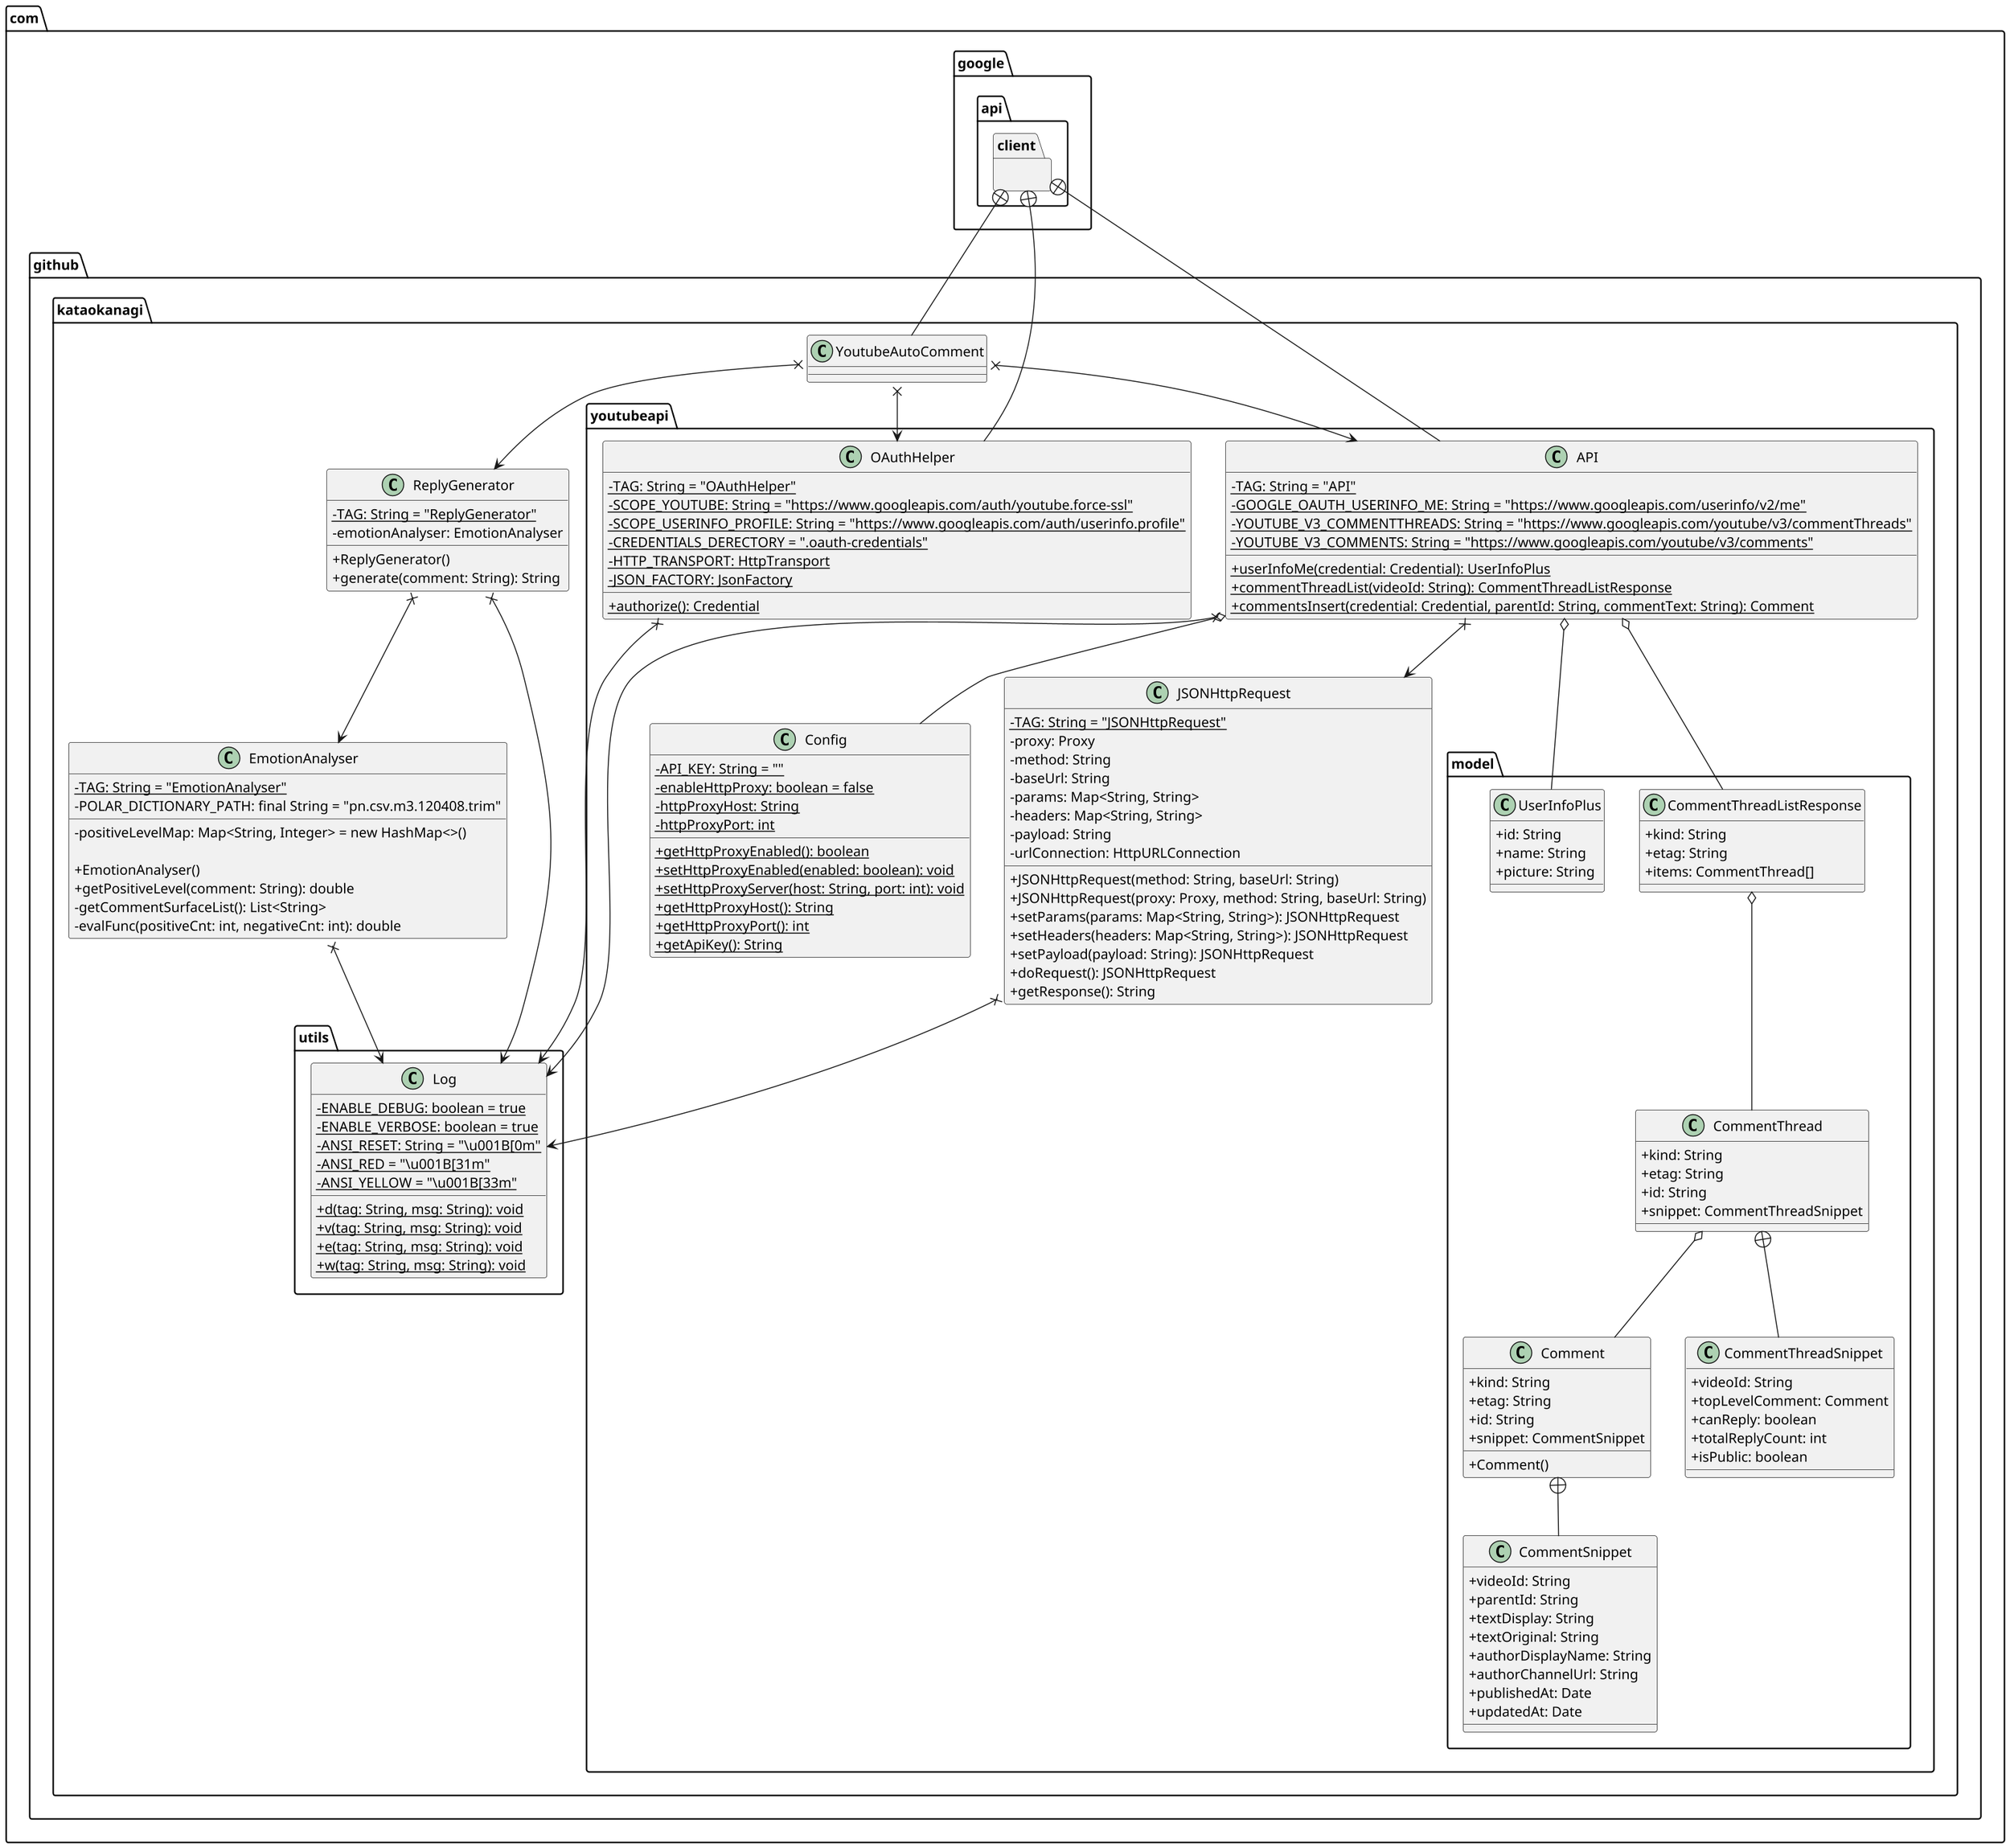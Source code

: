 ' @file      YoutubeAutoComment_ClassDiagram.pu
' @brief     高度情報演習2B プロジェクト計画書のクラス図の出力用ファイル
' @auther    AL18046 Kurihara Jin
' @auther    AL18036 Kataoka Nagi
' @date      2021-01-16 17:40:00
' $Version   1.3
' $Revision  1.0
' @par       追加点：変更点を追加
' @see       https://qiita.com/opengl-8080/items/98c510b8ca060bdd2ea3

@startuml out/ClassDiagram.png
scale 1.5
skinparam DefaultFontName メイリオ
' 可視性の変更
skinparam classAttributeIconSize 0

' class def
' @see https://qiita.com/KeithYokoma/items/ee21fec6a3ebb5d1e9a8

package com.github.kataokanagi {
  package com.github.kataokanagi.utils {
  }
  package com.github.kataokanagi.youtubeapi {
    package com.github.kataokanagi.youtubeapi.model {
    }
  }
}

package com.google.api.client {
}

package com.github.kataokanagi.utils {
    class Log {
        - {static} ENABLE_DEBUG: boolean = true
        - {static} ENABLE_VERBOSE: boolean = true
        - {static} ANSI_RESET: String = "\u001B[0m"
        - {static} ANSI_RED = "\u001B[31m"
        - {static} ANSI_YELLOW = "\u001B[33m"

        + {static} d(tag: String, msg: String): void
        + {static} v(tag: String, msg: String): void
        + {static} e(tag: String, msg: String): void
        + {static} w(tag: String, msg: String): void
    }
}

package com.github.kataokanagi.youtubeapi.model {
    class Comment {
        + kind: String
        + etag: String
        + id: String
        + snippet: CommentSnippet

        + Comment()
    }

    class CommentSnippet {
        + videoId: String
        + parentId: String
        + textDisplay: String
        + textOriginal: String
        + authorDisplayName: String
        + authorChannelUrl: String
        + publishedAt: Date
        + updatedAt: Date
    }

    Comment +-- CommentSnippet

    class CommentThread {
        + kind: String
        + etag: String
        + id: String
        + snippet: CommentThreadSnippet
    }

    class CommentThreadSnippet {
        + videoId: String
        + topLevelComment: Comment
        + canReply: boolean
        + totalReplyCount: int
        + isPublic: boolean
    }

    CommentThread +-- CommentThreadSnippet

    class CommentThreadListResponse {
        + kind: String
        + etag: String
        + items: CommentThread[]
    }

    CommentThreadListResponse o-- CommentThread
    CommentThread o-- Comment

    class UserInfoPlus {
        + id: String
        + name: String
        + picture: String
    }
}

package com.github.kataokanagi.youtubeapi {
    class API {
        - {static} TAG: String = "API"
        - {static} GOOGLE_OAUTH_USERINFO_ME: String = "https://www.googleapis.com/userinfo/v2/me"
        - {static} YOUTUBE_V3_COMMENTTHREADS: String = "https://www.googleapis.com/youtube/v3/commentThreads"
        - {static} YOUTUBE_V3_COMMENTS: String = "https://www.googleapis.com/youtube/v3/comments"

        + {static} userInfoMe(credential: Credential): UserInfoPlus
        + {static} commentThreadList(videoId: String): CommentThreadListResponse
        + {static} commentsInsert(credential: Credential, parentId: String, commentText: String): Comment
        ' + {static} replyComment(videoId: String, comment: String): void ' 仮に追加していたもの（片岡）
    }

    class Config {
        - {static} API_KEY: String = ""
        - {static} enableHttpProxy: boolean = false
        - {static} httpProxyHost: String
        - {static} httpProxyPort: int

        + {static} getHttpProxyEnabled(): boolean
        + {static} setHttpProxyEnabled(enabled: boolean): void
        + {static} setHttpProxyServer(host: String, port: int): void
        + {static} getHttpProxyHost(): String
        + {static} getHttpProxyPort(): int
        + {static} getApiKey(): String
    }

    class JSONHttpRequest {
        - {static} TAG: String = "JSONHttpRequest"
        - proxy: Proxy
        - method: String
        - baseUrl: String
        - params: Map<String, String>
        - headers: Map<String, String>
        - payload: String
        - urlConnection: HttpURLConnection

        + JSONHttpRequest(method: String, baseUrl: String)
        + JSONHttpRequest(proxy: Proxy, method: String, baseUrl: String)
        + setParams(params: Map<String, String>): JSONHttpRequest
        + setHeaders(headers: Map<String, String>): JSONHttpRequest
        + setPayload(payload: String): JSONHttpRequest
        + doRequest(): JSONHttpRequest
        + getResponse(): String
    }

  class OAuthHelper {
    - {static} TAG: String = "OAuthHelper"
    - {static} SCOPE_YOUTUBE: String = "https://www.googleapis.com/auth/youtube.force-ssl"
    - {static} SCOPE_USERINFO_PROFILE: String = "https://www.googleapis.com/auth/userinfo.profile"
    - {static} CREDENTIALS_DERECTORY = ".oauth-credentials"
    - {static} HTTP_TRANSPORT: HttpTransport
    - {static} JSON_FACTORY: JsonFactory

    + {static} authorize(): Credential
  }
}

package com.github.kataokanagi {
    class YoutubeAutoComment {
    }

    class EmotionAnalyser {
        - {static} TAG: String = "EmotionAnalyser"
        - POLAR_DICTIONARY_PATH: final String = "pn.csv.m3.120408.trim"
        - positiveLevelMap: Map<String, Integer> = new HashMap<>()

        + EmotionAnalyser()
        + getPositiveLevel(comment: String): double
        - getCommentSurfaceList(): List<String>
        - evalFunc(positiveCnt: int, negativeCnt: int): double
    }

    class ReplyGenerator {
        - {static} TAG: String = "ReplyGenerator"
        - emotionAnalyser: EmotionAnalyser

        + ReplyGenerator()
        + generate(comment: String): String
    }
}


' API o-- Log
EmotionAnalyser x--> Log
ReplyGenerator x--> Log
JSONHttpRequest x--> Log
OAuthHelper x--> Log
API x--> Log

API o-- CommentThreadListResponse
API o-- UserInfoPlus
API o-- Config
API x--> JSONHttpRequest

YoutubeAutoComment x--> OAuthHelper
YoutubeAutoComment x--> API
YoutubeAutoComment x--> ReplyGenerator
ReplyGenerator x--> EmotionAnalyser

com.google.api.client +-- API
com.google.api.client +-- YoutubeAutoComment
com.google.api.client +-- OAuthHelper

@enduml
